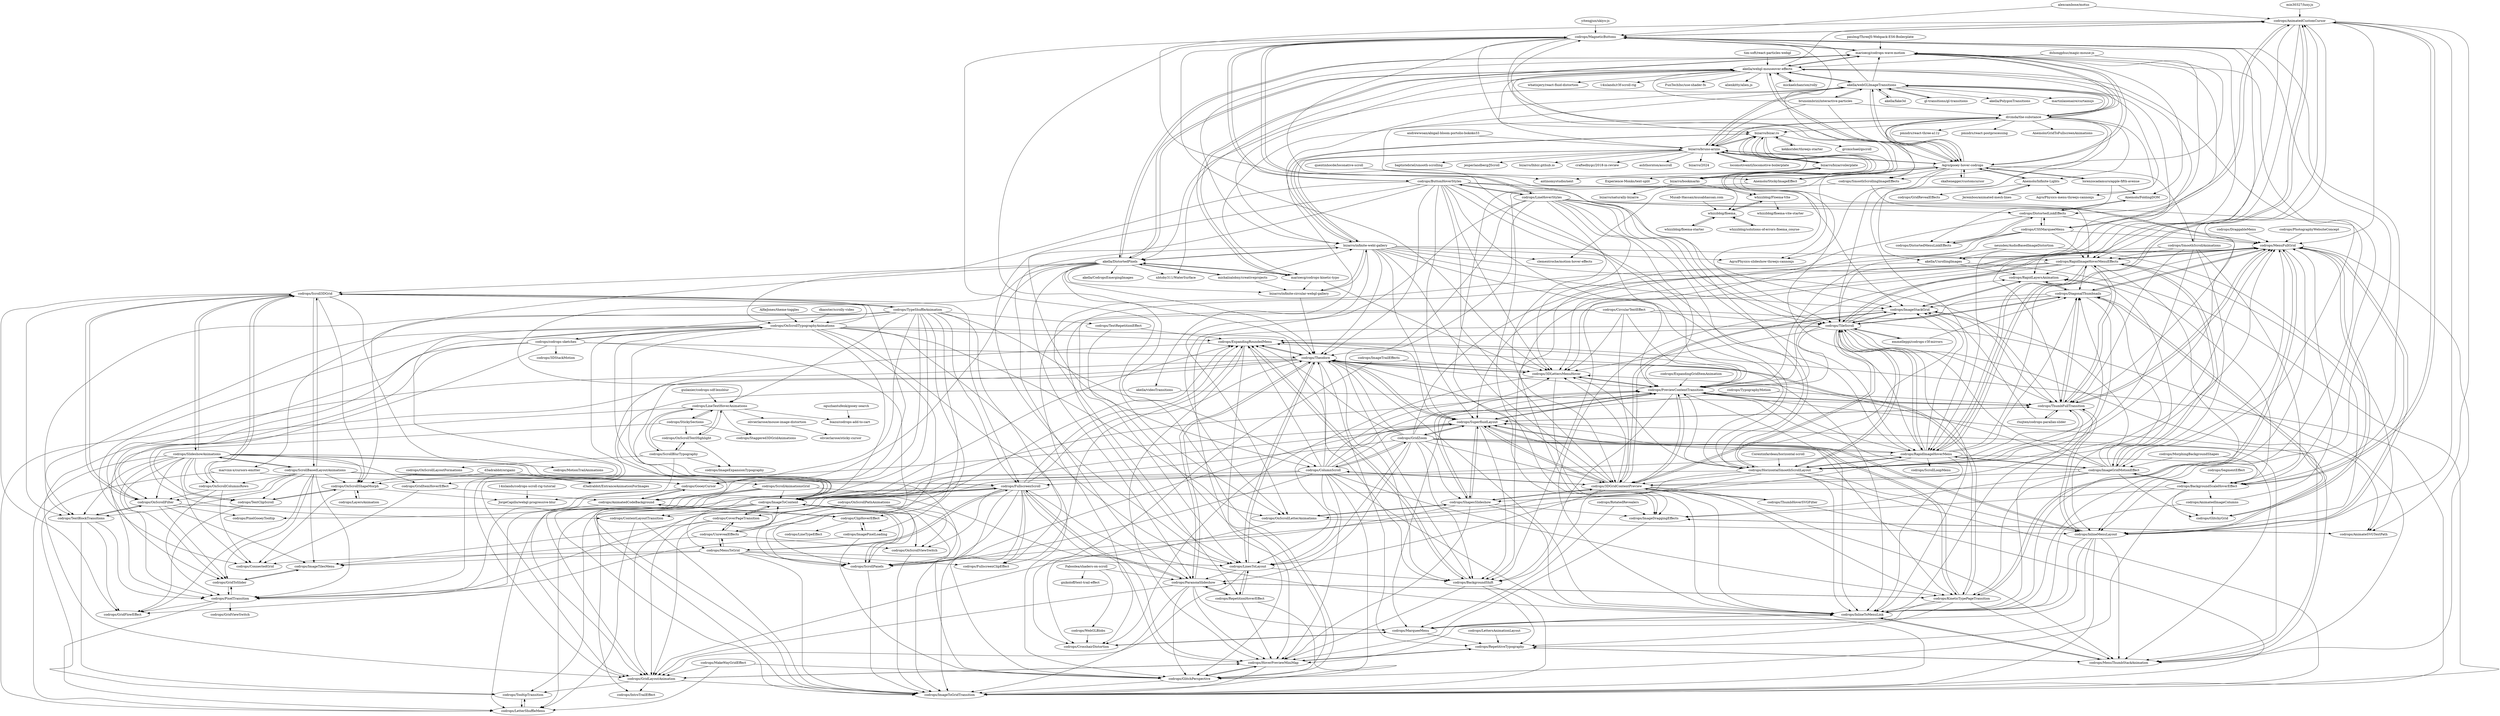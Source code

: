 digraph G {
"min30327/luxy.js" -> "codrops/AnimatedCustomCursor" ["e"=1]
"codrops/AnimatedImageColumns" -> "codrops/MenuFullGrid" ["e"=1]
"codrops/AnimatedImageColumns" -> "codrops/InlineToMenuLink" ["e"=1]
"codrops/AnimatedImageColumns" -> "codrops/GlitchyGrid" ["e"=1]
"akella/fake3d" -> "akella/webGLImageTransitions" ["e"=1]
"brunoimbrizi/interactive-particles" -> "akella/webGLImageTransitions" ["e"=1]
"brunoimbrizi/interactive-particles" -> "akella/webgl-mouseover-effects" ["e"=1]
"brunoimbrizi/interactive-particles" -> "bizarro/bruno-arizio" ["e"=1]
"brunoimbrizi/interactive-particles" -> "Aqro/gooey-hover-codrops" ["e"=1]
"brunoimbrizi/interactive-particles" -> "drcmda/the-substance" ["e"=1]
"alexcambose/motus" -> "codrops/MagneticButtons" ["e"=1]
"alexcambose/motus" -> "codrops/AnimatedCustomCursor" ["e"=1]
"mickaelchanrion/rolly" -> "akella/webgl-mouseover-effects" ["e"=1]
"codrops/ExpandingGridItemAnimation" -> "codrops/PreviewContentTransition" ["e"=1]
"skaltenegger/customcursor" -> "Aqro/gooey-hover-codrops" ["e"=1]
"codrops/SmoothScrollAnimations" -> "codrops/RapidImageHoverMenuEffects" ["e"=1]
"codrops/SmoothScrollAnimations" -> "codrops/ThumbFullTransition" ["e"=1]
"codrops/SmoothScrollAnimations" -> "codrops/TileScroll" ["e"=1]
"codrops/SmoothScrollAnimations" -> "codrops/HorizontalSmoothScrollLayout" ["e"=1]
"codrops/SmoothScrollAnimations" -> "codrops/AnimatedCustomCursor" ["e"=1]
"codrops/SmoothScrollAnimations" -> "codrops/BackgroundScaleHoverEffect" ["e"=1]
"codrops/SmoothScrollAnimations" -> "codrops/ImageGridMotionEffect" ["e"=1]
"codrops/SmoothScrollingImageEffects" -> "codrops/HorizontalSmoothScrollLayout" ["e"=1]
"codrops/SmoothScrollingImageEffects" -> "codrops/ImageDraggingEffects" ["e"=1]
"Jeremboo/animated-mesh-lines" -> "Anemolo/Infinite-Lights" ["e"=1]
"Jeremboo/animated-mesh-lines" -> "akella/webGLImageTransitions" ["e"=1]
"tim-soft/react-particles-webgl" -> "akella/webgl-mouseover-effects" ["e"=1]
"Anemolo/StickyImageEffect" -> "codrops/ImageDraggingEffects" ["e"=1]
"Anemolo/StickyImageEffect" -> "Aqro/gooey-hover-codrops" ["e"=1]
"codrops/RotatedRevealers" -> "codrops/MarqueeMenu" ["e"=1]
"codrops/RotatedRevealers" -> "codrops/ImageDraggingEffects" ["e"=1]
"codrops/DraggableMenu" -> "codrops/MenuFullGrid" ["e"=1]
"Musab-Hassan/musabhassan.com" -> "whizzbbig/floema_" ["e"=1]
"dshongphuc/magic-mouse-js" -> "akella/webgl-mouseover-effects" ["e"=1]
"dshongphuc/magic-mouse-js" -> "codrops/RapidImageHoverMenu" ["e"=1]
"drcmda/the-substance" -> "akella/UnrollingImages"
"drcmda/the-substance" -> "marioecg/codrops-wave-motion"
"drcmda/the-substance" -> "bizarro/bruno-arizio"
"drcmda/the-substance" -> "Aqro/gooey-hover-codrops"
"drcmda/the-substance" -> "Aqro/Physics-menu-threejs-cannonjs"
"drcmda/the-substance" -> "marioecg/codrops-kinetic-typo"
"drcmda/the-substance" -> "akella/webgl-mouseover-effects"
"drcmda/the-substance" -> "Anemolo/Infinite-Lights"
"drcmda/the-substance" -> "akella/webGLImageTransitions"
"drcmda/the-substance" -> "Aqro/Physics-slideshow-threejs-cannonjs"
"drcmda/the-substance" -> "pmndrs/react-postprocessing" ["e"=1]
"drcmda/the-substance" -> "Anemolo/GridToFullscreenAnimations" ["e"=1]
"drcmda/the-substance" -> "codrops/SmoothScrollingImageEffects" ["e"=1]
"drcmda/the-substance" -> "pmndrs/react-three-a11y" ["e"=1]
"drcmda/the-substance" -> "bizarro/bizar.ro"
"Aqro/gooey-hover-codrops" -> "clementroche/motion-hover-effects"
"Aqro/gooey-hover-codrops" -> "akella/webGLImageTransitions"
"Aqro/gooey-hover-codrops" -> "marioecg/codrops-wave-motion"
"Aqro/gooey-hover-codrops" -> "akella/webgl-mouseover-effects"
"Aqro/gooey-hover-codrops" -> "Anemolo/StickyImageEffect" ["e"=1]
"Aqro/gooey-hover-codrops" -> "bizarro/bruno-arizio"
"Aqro/gooey-hover-codrops" -> "Anemolo/Infinite-Lights"
"Aqro/gooey-hover-codrops" -> "codrops/SmoothScrollingImageEffects" ["e"=1]
"Aqro/gooey-hover-codrops" -> "codrops/TileScroll"
"Aqro/gooey-hover-codrops" -> "codrops/SmoothScrollAnimations" ["e"=1]
"Aqro/gooey-hover-codrops" -> "skaltenegger/customcursor" ["e"=1]
"Aqro/gooey-hover-codrops" -> "codrops/MagneticButtons"
"Aqro/gooey-hover-codrops" -> "Aqro/Physics-slideshow-threejs-cannonjs"
"Aqro/gooey-hover-codrops" -> "drcmda/the-substance"
"Aqro/gooey-hover-codrops" -> "lorenzocadamuro/apple-fifth-avenue"
"Anemolo/Infinite-Lights" -> "Jeremboo/animated-mesh-lines" ["e"=1]
"Anemolo/Infinite-Lights" -> "Aqro/gooey-hover-codrops"
"Anemolo/Infinite-Lights" -> "Aqro/Physics-menu-threejs-cannonjs"
"Anemolo/Infinite-Lights" -> "codrops/GridRevealEffects" ["e"=1]
"codrops/DistortedLinkEffects" -> "codrops/ImageDraggingEffects"
"codrops/DistortedLinkEffects" -> "codrops/DistortedMenuLinkEffects"
"codrops/DistortedLinkEffects" -> "Anemolo/FoldingDOM"
"codrops/DistortedLinkEffects" -> "codrops/CSSMarqueeMenu"
"codrops/DistortedLinkEffects" -> "codrops/MenuFullGrid"
"codrops/DistortedMenuLinkEffects" -> "codrops/DistortedLinkEffects"
"codrops/TypographyMotion" -> "codrops/MarqueeMenu"
"codrops/TypographyMotion" -> "codrops/ThumbFullTransition"
"locomotivemtl/locomotive-boilerplate" -> "bizarro/bruno-arizio" ["e"=1]
"codrops/RapidImageHoverMenuEffects" -> "codrops/MenuFullGrid"
"codrops/RapidImageHoverMenuEffects" -> "codrops/RapidImageHoverMenu"
"codrops/RapidImageHoverMenuEffects" -> "codrops/InlineMenuLayout"
"codrops/RapidImageHoverMenuEffects" -> "codrops/ThumbFullTransition"
"codrops/RapidImageHoverMenuEffects" -> "codrops/3DLettersMenuHover"
"codrops/RapidImageHoverMenuEffects" -> "codrops/PreviewContentTransition"
"codrops/RapidImageHoverMenuEffects" -> "codrops/BackgroundShift"
"codrops/RapidImageHoverMenuEffects" -> "codrops/DiagonalThumbnails"
"codrops/RapidImageHoverMenuEffects" -> "codrops/LinesToLayout"
"codrops/RapidImageHoverMenuEffects" -> "codrops/RapidLayersAnimation"
"codrops/RapidImageHoverMenuEffects" -> "codrops/ImageGridMotionEffect"
"codrops/RapidImageHoverMenuEffects" -> "codrops/InlineToMenuLink"
"codrops/CSSMarqueeMenu" -> "codrops/DistortedMenuLinkEffects"
"codrops/CSSMarqueeMenu" -> "codrops/AnimatedCustomCursor"
"codrops/CSSMarqueeMenu" -> "codrops/DistortedLinkEffects"
"codrops/CSSMarqueeMenu" -> "codrops/PreviewContentTransition"
"codrops/CSSMarqueeMenu" -> "codrops/RapidImageHoverMenuEffects"
"codrops/CSSMarqueeMenu" -> "codrops/3DLettersMenuHover"
"codrops/CSSMarqueeMenu" -> "codrops/MenuFullGrid"
"akella/webGLImageTransitions" -> "akella/webgl-mouseover-effects"
"akella/webGLImageTransitions" -> "akella/fake3d" ["e"=1]
"akella/webGLImageTransitions" -> "Aqro/gooey-hover-codrops"
"akella/webGLImageTransitions" -> "akella/UnrollingImages"
"akella/webGLImageTransitions" -> "marioecg/codrops-wave-motion"
"akella/webGLImageTransitions" -> "Anemolo/StickyImageEffect" ["e"=1]
"akella/webGLImageTransitions" -> "drcmda/the-substance"
"akella/webGLImageTransitions" -> "bizarro/bruno-arizio"
"akella/webGLImageTransitions" -> "akella/DistortedPixels"
"akella/webGLImageTransitions" -> "codrops/MagneticButtons"
"akella/webGLImageTransitions" -> "akella/videoTransitions"
"akella/webGLImageTransitions" -> "brunoimbrizi/interactive-particles" ["e"=1]
"akella/webGLImageTransitions" -> "gl-transitions/gl-transitions" ["e"=1]
"akella/webGLImageTransitions" -> "akella/PolygonTransitions"
"akella/webGLImageTransitions" -> "martinlaxenaire/curtainsjs" ["e"=1]
"bizarro/bruno-arizio" -> "bizarro/bizar.ro"
"bizarro/bruno-arizio" -> "bizarro/bizarroilerplate"
"bizarro/bruno-arizio" -> "bizarro/bookmarks"
"bizarro/bruno-arizio" -> "bizarro/infinite-webl-gallery"
"bizarro/bruno-arizio" -> "locomotivemtl/locomotive-boilerplate" ["e"=1]
"bizarro/bruno-arizio" -> "baptistebriel/smooth-scrolling" ["e"=1]
"bizarro/bruno-arizio" -> "jesperlandberg/JScroll" ["e"=1]
"bizarro/bruno-arizio" -> "Aqro/gooey-hover-codrops"
"bizarro/bruno-arizio" -> "drcmda/the-substance"
"bizarro/bruno-arizio" -> "bizarro/lhbzr.github.io"
"bizarro/bruno-arizio" -> "akella/webgl-mouseover-effects"
"bizarro/bruno-arizio" -> "craftedbygc/2018-in-review" ["e"=1]
"bizarro/bruno-arizio" -> "ashthornton/asscroll" ["e"=1]
"bizarro/bruno-arizio" -> "bizarro/2024" ["e"=1]
"bizarro/bruno-arizio" -> "akella/webGLImageTransitions"
"lorenzocadamuro/apple-fifth-avenue" -> "codrops/DistortedMenuLinkEffects"
"lorenzocadamuro/apple-fifth-avenue" -> "Anemolo/FoldingDOM"
"lorenzocadamuro/apple-fifth-avenue" -> "Aqro/gooey-hover-codrops"
"codrops/ImageTrailEffects" -> "codrops/CrosshairDistortion" ["e"=1]
"codrops/ImageTrailEffects" -> "codrops/3DLettersMenuHover" ["e"=1]
"marioecg/codrops-kinetic-typo" -> "marioecg/codrops-wave-motion"
"marioecg/codrops-kinetic-typo" -> "akella/DistortedPixels"
"marioecg/codrops-kinetic-typo" -> "codrops/3DLettersMenuHover"
"marioecg/codrops-kinetic-typo" -> "bizarro/infinite-circular-webgl-gallery"
"Anemolo/FoldingDOM" -> "codrops/DistortedLinkEffects"
"marioecg/codrops-wave-motion" -> "akella/webgl-mouseover-effects"
"marioecg/codrops-wave-motion" -> "marioecg/codrops-kinetic-typo"
"marioecg/codrops-wave-motion" -> "akella/DistortedPixels"
"marioecg/codrops-wave-motion" -> "Anemolo/FoldingDOM"
"marioecg/codrops-wave-motion" -> "bizarro/infinite-webl-gallery"
"marioecg/codrops-wave-motion" -> "codrops/BackgroundScaleHoverEffect"
"marioecg/codrops-wave-motion" -> "codrops/RapidImageHoverMenu"
"marioecg/codrops-wave-motion" -> "Aqro/gooey-hover-codrops"
"marioecg/codrops-wave-motion" -> "drcmda/the-substance"
"marioecg/codrops-wave-motion" -> "codrops/MagneticButtons"
"marioecg/codrops-wave-motion" -> "codrops/DistortedLinkEffects"
"codrops/BackgroundScaleHoverEffect" -> "codrops/AnimatedCustomCursor"
"codrops/BackgroundScaleHoverEffect" -> "codrops/ImageGridMotionEffect"
"codrops/BackgroundScaleHoverEffect" -> "codrops/ImageToContent"
"codrops/BackgroundScaleHoverEffect" -> "codrops/GlitchyGrid"
"codrops/BackgroundScaleHoverEffect" -> "codrops/RapidLayersAnimation"
"codrops/BackgroundScaleHoverEffect" -> "codrops/ImageDraggingEffects"
"codrops/BackgroundScaleHoverEffect" -> "codrops/GlitchPerspective"
"codrops/BackgroundScaleHoverEffect" -> "codrops/AnimatedImageColumns" ["e"=1]
"codrops/MagneticButtons" -> "codrops/AnimatedCustomCursor"
"codrops/MagneticButtons" -> "codrops/ButtonHoverStyles"
"codrops/MagneticButtons" -> "codrops/TileScroll"
"codrops/MagneticButtons" -> "codrops/RapidImageHoverMenu"
"codrops/MagneticButtons" -> "codrops/LineHoverStyles"
"codrops/MagneticButtons" -> "codrops/ThumbFullTransition"
"codrops/MagneticButtons" -> "codrops/RapidImageHoverMenuEffects"
"codrops/MagneticButtons" -> "codrops/SmoothScrollingImageEffects" ["e"=1]
"codrops/MagneticButtons" -> "codrops/HorizontalSmoothScrollLayout"
"codrops/MagneticButtons" -> "codrops/3DLettersMenuHover"
"codrops/MagneticButtons" -> "codrops/OnScrollLetterAnimations"
"codrops/MagneticButtons" -> "codrops/Theodore"
"codrops/MagneticButtons" -> "codrops/BackgroundScaleHoverEffect"
"codrops/MagneticButtons" -> "marioecg/codrops-wave-motion"
"codrops/MagneticButtons" -> "codrops/InlineMenuLayout"
"emmelleppi/codrops-r3f-mirrors" -> "codrops/TileScroll"
"emmelleppi/codrops-r3f-mirrors" -> "codrops/DiagonalThumbnails"
"codrops/ThumbFullTransition" -> "codrops/InlineMenuLayout"
"codrops/ThumbFullTransition" -> "codrops/MenuFullGrid"
"codrops/ThumbFullTransition" -> "rluijten/codrops-parallax-slider"
"codrops/ThumbFullTransition" -> "codrops/DiagonalThumbnails"
"codrops/ThumbFullTransition" -> "codrops/PreviewContentTransition"
"codrops/ThumbFullTransition" -> "codrops/InlineToMenuLink"
"codrops/ThumbFullTransition" -> "codrops/SuperfluidLayout"
"codrops/ThumbFullTransition" -> "codrops/RapidImageHoverMenuEffects"
"codrops/ThumbFullTransition" -> "codrops/ImageStackGrid"
"codrops/DiagonalThumbnails" -> "codrops/InlineMenuLayout"
"codrops/DiagonalThumbnails" -> "codrops/ThumbFullTransition"
"codrops/DiagonalThumbnails" -> "codrops/RapidLayersAnimation"
"codrops/DiagonalThumbnails" -> "codrops/MenuFullGrid"
"codrops/DiagonalThumbnails" -> "codrops/InlineToMenuLink"
"codrops/DiagonalThumbnails" -> "codrops/ImageStackGrid"
"codrops/DiagonalThumbnails" -> "codrops/PreviewContentTransition"
"codrops/DiagonalThumbnails" -> "codrops/TileScroll"
"akella/webgl-mouseover-effects" -> "marioecg/codrops-wave-motion"
"akella/webgl-mouseover-effects" -> "akella/webGLImageTransitions"
"akella/webgl-mouseover-effects" -> "akella/DistortedPixels"
"akella/webgl-mouseover-effects" -> "whatisjery/react-fluid-distortion" ["e"=1]
"akella/webgl-mouseover-effects" -> "Aqro/gooey-hover-codrops"
"akella/webgl-mouseover-effects" -> "codrops/AnimatedCustomCursor"
"akella/webgl-mouseover-effects" -> "akella/UnrollingImages"
"akella/webgl-mouseover-effects" -> "14islands/r3f-scroll-rig" ["e"=1]
"akella/webgl-mouseover-effects" -> "bizarro/infinite-webl-gallery"
"akella/webgl-mouseover-effects" -> "FunTechInc/use-shader-fx" ["e"=1]
"akella/webgl-mouseover-effects" -> "bizarro/bizar.ro"
"akella/webgl-mouseover-effects" -> "codrops/ImageGridMotionEffect"
"akella/webgl-mouseover-effects" -> "mickaelchanrion/rolly" ["e"=1]
"akella/webgl-mouseover-effects" -> "nhtoby311/WaterSurface" ["e"=1]
"akella/webgl-mouseover-effects" -> "alienkitty/alien.js" ["e"=1]
"codrops/AnimatedCustomCursor" -> "codrops/RapidLayersAnimation"
"codrops/AnimatedCustomCursor" -> "codrops/RapidImageHoverMenu"
"codrops/AnimatedCustomCursor" -> "codrops/BackgroundScaleHoverEffect"
"codrops/AnimatedCustomCursor" -> "codrops/MagneticButtons"
"codrops/AnimatedCustomCursor" -> "codrops/CSSMarqueeMenu"
"codrops/AnimatedCustomCursor" -> "codrops/InlineMenuLayout"
"codrops/AnimatedCustomCursor" -> "codrops/AnimateSVGTextPath"
"codrops/AnimatedCustomCursor" -> "codrops/PreviewContentTransition"
"codrops/AnimatedCustomCursor" -> "codrops/RapidImageHoverMenuEffects"
"codrops/AnimatedCustomCursor" -> "codrops/ThumbFullTransition"
"codrops/AnimatedCustomCursor" -> "codrops/MenuFullGrid"
"codrops/RapidLayersAnimation" -> "codrops/ImageStackGrid"
"codrops/RapidLayersAnimation" -> "codrops/DiagonalThumbnails"
"codrops/RapidImageHoverMenu" -> "codrops/MenuFullGrid"
"codrops/RapidImageHoverMenu" -> "codrops/RapidImageHoverMenuEffects"
"codrops/RapidImageHoverMenu" -> "codrops/AnimatedCustomCursor"
"codrops/RapidImageHoverMenu" -> "codrops/PreviewContentTransition"
"codrops/RapidImageHoverMenu" -> "codrops/HorizontalSmoothScrollLayout"
"codrops/RapidImageHoverMenu" -> "codrops/ShapesSlideshow"
"codrops/RapidImageHoverMenu" -> "codrops/ImageGridMotionEffect"
"codrops/RapidImageHoverMenu" -> "codrops/TileScroll"
"codrops/RapidImageHoverMenu" -> "codrops/ImageToContent"
"codrops/RapidImageHoverMenu" -> "codrops/DiagonalThumbnails"
"codrops/RapidImageHoverMenu" -> "codrops/MenuThumbStackAnimation"
"codrops/RapidImageHoverMenu" -> "codrops/InlineToMenuLink"
"codrops/RapidImageHoverMenu" -> "codrops/SuperfluidLayout"
"codrops/RapidImageHoverMenu" -> "codrops/ImageStackGrid"
"codrops/RapidImageHoverMenu" -> "codrops/ScrollLoopMenu"
"codrops/MenuFullGrid" -> "codrops/InlineToMenuLink"
"codrops/MenuFullGrid" -> "codrops/GlitchyGrid"
"codrops/MenuFullGrid" -> "codrops/MenuThumbStackAnimation"
"codrops/MenuFullGrid" -> "codrops/ThumbFullTransition"
"codrops/MenuFullGrid" -> "codrops/InlineMenuLayout"
"codrops/MenuFullGrid" -> "codrops/KineticTypePageTransition"
"codrops/MenuFullGrid" -> "codrops/DiagonalThumbnails"
"codrops/MenuFullGrid" -> "codrops/BackgroundShift"
"codrops/MenuFullGrid" -> "codrops/RapidImageHoverMenuEffects"
"codrops/MenuFullGrid" -> "codrops/TileScroll"
"neundex/AudioBasedImageDistortion" -> "codrops/RepetitionHoverEffect"
"neundex/AudioBasedImageDistortion" -> "codrops/AnimateSVGTextPath"
"neundex/AudioBasedImageDistortion" -> "akella/UnrollingImages"
"akella/UnrollingImages" -> "codrops/SuperfluidLayout"
"akella/UnrollingImages" -> "codrops/RapidLayersAnimation"
"akella/UnrollingImages" -> "codrops/ImageToGridTransition"
"codrops/GlitchyGrid" -> "codrops/MenuFullGrid"
"akella/videoTransitions" -> "codrops/ThumbFullTransition"
"akella/videoTransitions" -> "codrops/GridLayoutAnimation"
"codrops/ImageGridMotionEffect" -> "codrops/BackgroundScaleHoverEffect"
"codrops/ImageGridMotionEffect" -> "codrops/ImageDraggingEffects"
"codrops/ImageGridMotionEffect" -> "codrops/RapidImageHoverMenu"
"codrops/ImageGridMotionEffect" -> "codrops/RapidImageHoverMenuEffects"
"codrops/ImageGridMotionEffect" -> "codrops/MenuFullGrid"
"codrops/ImageGridMotionEffect" -> "codrops/GlitchyGrid"
"codrops/ImageGridMotionEffect" -> "codrops/3DLettersMenuHover"
"codrops/ImageGridMotionEffect" -> "codrops/RapidLayersAnimation"
"codrops/ImageGridMotionEffect" -> "codrops/DiagonalThumbnails"
"codrops/ImageGridMotionEffect" -> "codrops/PreviewContentTransition"
"codrops/ImageGridMotionEffect" -> "codrops/KineticTypePageTransition"
"codrops/ImageGridMotionEffect" -> "codrops/3DGridContentPreview"
"codrops/ImageGridMotionEffect" -> "codrops/TileScroll"
"codrops/AnimateSVGTextPath" -> "codrops/ImageDraggingEffects"
"codrops/ImageDraggingEffects" -> "codrops/HoverPreviewMiniMap"
"codrops/ImageDraggingEffects" -> "codrops/AnimateSVGTextPath"
"codrops/PhotographyWebsiteConcept" -> "codrops/MenuFullGrid" ["e"=1]
"codrops/CrosshairDistortion" -> "codrops/MarqueeMenu"
"codrops/TileScroll" -> "codrops/ImageStackGrid"
"codrops/TileScroll" -> "codrops/MenuFullGrid"
"codrops/TileScroll" -> "codrops/3DGridContentPreview"
"codrops/TileScroll" -> "codrops/HorizontalSmoothScrollLayout"
"codrops/TileScroll" -> "codrops/DiagonalThumbnails"
"codrops/TileScroll" -> "codrops/InlineToMenuLink"
"codrops/TileScroll" -> "codrops/ThumbFullTransition"
"codrops/TileScroll" -> "codrops/RapidLayersAnimation"
"codrops/TileScroll" -> "codrops/PreviewContentTransition"
"codrops/TileScroll" -> "codrops/3DLettersMenuHover"
"codrops/TileScroll" -> "codrops/RapidImageHoverMenu"
"codrops/TileScroll" -> "codrops/HoverPreviewMiniMap"
"codrops/TileScroll" -> "codrops/AnimateSVGTextPath"
"codrops/TileScroll" -> "emmelleppi/codrops-r3f-mirrors"
"codrops/TileScroll" -> "codrops/ExpandingRoundedMenu"
"codrops/LineHoverStyles" -> "codrops/ButtonHoverStyles"
"codrops/LineHoverStyles" -> "codrops/3DLettersMenuHover"
"codrops/LineHoverStyles" -> "codrops/3DGridContentPreview"
"codrops/LineHoverStyles" -> "codrops/ImageStackGrid"
"codrops/LineHoverStyles" -> "codrops/OnScrollLetterAnimations"
"codrops/LineHoverStyles" -> "codrops/TileScroll"
"codrops/LineHoverStyles" -> "codrops/PreviewContentTransition"
"codrops/LineHoverStyles" -> "codrops/RapidImageHoverMenu"
"codrops/LineHoverStyles" -> "codrops/Theodore"
"codrops/LineHoverStyles" -> "codrops/MagneticButtons"
"codrops/LineHoverStyles" -> "codrops/HorizontalSmoothScrollLayout"
"codrops/LineHoverStyles" -> "codrops/DistortedLinkEffects"
"codrops/LineHoverStyles" -> "codrops/MenuFullGrid"
"codrops/LineHoverStyles" -> "codrops/BackgroundShift"
"codrops/LineHoverStyles" -> "codrops/InlineMenuLayout"
"kekkorider/threejs-starter" -> "bizarro/bizar.ro" ["e"=1]
"AlfieJones/theme-toggles" -> "codrops/OnScrollTypographyAnimations" ["e"=1]
"codrops/CircularTextEffect" -> "codrops/PreviewContentTransition"
"codrops/CircularTextEffect" -> "codrops/3DGridContentPreview"
"codrops/CircularTextEffect" -> "codrops/CrosshairDistortion"
"codrops/CircularTextEffect" -> "codrops/3DLettersMenuHover"
"codrops/CircularTextEffect" -> "codrops/MenuThumbStackAnimation"
"codrops/CircularTextEffect" -> "codrops/LinesToLayout"
"codrops/CircularTextEffect" -> "codrops/TileScroll"
"whizzbbig/solutions-of-errors-floema_course-" -> "whizzbbig/floema_"
"bizarro/infinite-webl-gallery" -> "bizarro/infinite-circular-webgl-gallery"
"bizarro/infinite-webl-gallery" -> "codrops/ImageStackGrid"
"bizarro/infinite-webl-gallery" -> "codrops/ParanoiaSlideshow"
"bizarro/infinite-webl-gallery" -> "bizarro/bizar.ro"
"bizarro/infinite-webl-gallery" -> "Aqro/Physics-slideshow-threejs-cannonjs"
"bizarro/infinite-webl-gallery" -> "codrops/OnScrollLetterAnimations"
"bizarro/infinite-webl-gallery" -> "codrops/Theodore"
"bizarro/infinite-webl-gallery" -> "codrops/HorizontalSmoothScrollLayout"
"bizarro/infinite-webl-gallery" -> "codrops/RapidImageHoverMenuEffects"
"bizarro/infinite-webl-gallery" -> "codrops/SuperfluidLayout"
"bizarro/infinite-webl-gallery" -> "codrops/3DGridContentPreview"
"bizarro/infinite-webl-gallery" -> "codrops/ThumbFullTransition"
"bizarro/infinite-webl-gallery" -> "bizarro/bruno-arizio"
"bizarro/infinite-webl-gallery" -> "akella/DistortedPixels"
"bizarro/infinite-webl-gallery" -> "clementroche/motion-hover-effects"
"Faboolea/shaders-on-scroll" -> "gnikoloff/text-trail-effect"
"Faboolea/shaders-on-scroll" -> "codrops/WebGLBlobs"
"Faboolea/shaders-on-scroll" -> "codrops/ParanoiaSlideshow"
"bizarro/bizar.ro" -> "bizarro/bruno-arizio"
"bizarro/bizar.ro" -> "bizarro/bizarroilerplate"
"bizarro/bizar.ro" -> "bizarro/infinite-webl-gallery"
"bizarro/bizar.ro" -> "bizarro/bookmarks"
"bizarro/bizar.ro" -> "kekkorider/threejs-starter" ["e"=1]
"bizarro/bizar.ro" -> "whizzbbig/floema_"
"bizarro/bizar.ro" -> "whizzbbig/Floema-Vite"
"bizarro/bizar.ro" -> "grcmichael/gscroll" ["e"=1]
"rluijten/codrops-parallax-slider" -> "codrops/ThumbFullTransition"
"rluijten/codrops-parallax-slider" -> "codrops/ImageStackGrid"
"bizarro/bizarroilerplate" -> "bizarro/bizar.ro"
"bizarro/bizarroilerplate" -> "bizarro/bookmarks"
"bizarro/bizarroilerplate" -> "bizarro/bruno-arizio"
"bizarro/bizarroilerplate" -> "Experience-Monks/text-split"
"bizarro/bizarroilerplate" -> "antinomystudio/next"
"codrops/PreviewContentTransition" -> "codrops/MenuThumbStackAnimation"
"codrops/PreviewContentTransition" -> "codrops/ShapesSlideshow"
"codrops/PreviewContentTransition" -> "codrops/3DLettersMenuHover"
"codrops/PreviewContentTransition" -> "codrops/BackgroundShift"
"codrops/PreviewContentTransition" -> "codrops/InlineToMenuLink"
"codrops/PreviewContentTransition" -> "codrops/SuperfluidLayout"
"codrops/PreviewContentTransition" -> "codrops/3DGridContentPreview"
"codrops/PreviewContentTransition" -> "codrops/ThumbFullTransition"
"codrops/PreviewContentTransition" -> "codrops/Theodore"
"codrops/PreviewContentTransition" -> "codrops/ImageToContent"
"codrops/PreviewContentTransition" -> "codrops/ExpandingRoundedMenu"
"codrops/HorizontalSmoothScrollLayout" -> "codrops/TileScroll"
"codrops/HorizontalSmoothScrollLayout" -> "codrops/MenuFullGrid"
"codrops/HorizontalSmoothScrollLayout" -> "codrops/InlineMenuLayout"
"codrops/HorizontalSmoothScrollLayout" -> "codrops/ImageToContent"
"codrops/HorizontalSmoothScrollLayout" -> "codrops/ImageStackGrid"
"codrops/HorizontalSmoothScrollLayout" -> "codrops/3DLettersMenuHover"
"codrops/HorizontalSmoothScrollLayout" -> "codrops/3DGridContentPreview"
"codrops/HorizontalSmoothScrollLayout" -> "codrops/ThumbFullTransition"
"codrops/HorizontalSmoothScrollLayout" -> "codrops/InlineToMenuLink"
"codrops/HorizontalSmoothScrollLayout" -> "codrops/RapidImageHoverMenu"
"codrops/HorizontalSmoothScrollLayout" -> "codrops/ImageToGridTransition"
"codrops/HorizontalSmoothScrollLayout" -> "codrops/OnScrollLetterAnimations"
"codrops/HorizontalSmoothScrollLayout" -> "codrops/DiagonalThumbnails"
"codrops/HorizontalSmoothScrollLayout" -> "codrops/PreviewContentTransition"
"codrops/HorizontalSmoothScrollLayout" -> "codrops/ScrollPanels"
"codrops/ButtonHoverStyles" -> "codrops/LineHoverStyles"
"codrops/ButtonHoverStyles" -> "codrops/3DLettersMenuHover"
"codrops/ButtonHoverStyles" -> "codrops/MagneticButtons"
"codrops/ButtonHoverStyles" -> "codrops/PreviewContentTransition"
"codrops/ButtonHoverStyles" -> "codrops/RapidImageHoverMenu"
"codrops/ButtonHoverStyles" -> "codrops/3DGridContentPreview"
"codrops/ButtonHoverStyles" -> "codrops/ImageStackGrid"
"codrops/ButtonHoverStyles" -> "codrops/HorizontalSmoothScrollLayout"
"codrops/ButtonHoverStyles" -> "codrops/ColumnScroll"
"codrops/ButtonHoverStyles" -> "codrops/SuperfluidLayout"
"codrops/ButtonHoverStyles" -> "codrops/OnScrollTypographyAnimations"
"codrops/ButtonHoverStyles" -> "codrops/Theodore"
"codrops/ButtonHoverStyles" -> "codrops/LinesToLayout"
"codrops/ButtonHoverStyles" -> "codrops/TileScroll"
"codrops/ButtonHoverStyles" -> "codrops/RapidImageHoverMenuEffects"
"codrops/3DLettersMenuHover" -> "codrops/CrosshairDistortion"
"codrops/3DLettersMenuHover" -> "codrops/PreviewContentTransition"
"codrops/3DLettersMenuHover" -> "codrops/Theodore"
"codrops/3DLettersMenuHover" -> "codrops/InlineToMenuLink"
"codrops/SuperfluidLayout" -> "codrops/BackgroundShift"
"codrops/SuperfluidLayout" -> "codrops/InlineMenuLayout"
"codrops/SuperfluidLayout" -> "codrops/KineticTypePageTransition"
"codrops/SuperfluidLayout" -> "codrops/Theodore"
"codrops/SuperfluidLayout" -> "codrops/ExpandingRoundedMenu"
"codrops/SuperfluidLayout" -> "codrops/PreviewContentTransition"
"codrops/SuperfluidLayout" -> "codrops/GridLayoutAnimation"
"codrops/SuperfluidLayout" -> "codrops/ScrollPanels"
"codrops/SuperfluidLayout" -> "codrops/ThumbFullTransition"
"codrops/SuperfluidLayout" -> "codrops/ShapesSlideshow"
"codrops/SuperfluidLayout" -> "codrops/MenuThumbStackAnimation"
"codrops/SuperfluidLayout" -> "codrops/GridZoom"
"codrops/SuperfluidLayout" -> "codrops/3DGridContentPreview"
"codrops/SuperfluidLayout" -> "codrops/ImageToContent"
"codrops/SuperfluidLayout" -> "codrops/LinesToLayout"
"codrops/InlineMenuLayout" -> "codrops/ThumbFullTransition"
"codrops/InlineMenuLayout" -> "codrops/RepetitiveTypography"
"codrops/InlineMenuLayout" -> "codrops/HoverPreviewMiniMap"
"codrops/InlineMenuLayout" -> "codrops/SuperfluidLayout"
"codrops/InlineMenuLayout" -> "codrops/ImageToGridTransition"
"codrops/InlineMenuLayout" -> "codrops/InlineToMenuLink"
"codrops/InlineMenuLayout" -> "codrops/DiagonalThumbnails"
"codrops/InlineMenuLayout" -> "codrops/MenuFullGrid"
"codrops/InlineMenuLayout" -> "codrops/MenuThumbStackAnimation"
"codrops/ImageStackGrid" -> "codrops/RapidLayersAnimation"
"codrops/ImageStackGrid" -> "codrops/InlineToMenuLink"
"codrops/ImageStackGrid" -> "codrops/TileScroll"
"codrops/ImageStackGrid" -> "codrops/InlineMenuLayout"
"codrops/ImageStackGrid" -> "codrops/3DGridContentPreview"
"codrops/OnScrollLetterAnimations" -> "codrops/InlineMenuLayout"
"codrops/OnScrollLetterAnimations" -> "codrops/ShapesSlideshow"
"codrops/OnScrollLetterAnimations" -> "codrops/CrosshairDistortion"
"bizarro/infinite-circular-webgl-gallery" -> "bizarro/infinite-webl-gallery"
"bizarro/infinite-circular-webgl-gallery" -> "codrops/Theodore"
"codrops/ThumbHoverSVGFilter" -> "codrops/3DGridContentPreview"
"codrops/ThumbHoverSVGFilter" -> "codrops/ImageToGridTransition"
"codrops/InlineToMenuLink" -> "codrops/MenuThumbStackAnimation"
"codrops/InlineToMenuLink" -> "codrops/MarqueeMenu"
"codrops/MarqueeMenu" -> "codrops/InlineToMenuLink"
"codrops/MarqueeMenu" -> "codrops/RepetitiveTypography"
"codrops/MarqueeMenu" -> "codrops/CrosshairDistortion"
"codrops/ShapesSlideshow" -> "codrops/PreviewContentTransition"
"codrops/ShapesSlideshow" -> "codrops/3DGridContentPreview"
"codrops/ShapesSlideshow" -> "codrops/SuperfluidLayout"
"codrops/ShapesSlideshow" -> "codrops/OnScrollLetterAnimations"
"codrops/ShapesSlideshow" -> "codrops/GridLayoutAnimation"
"codrops/ShapesSlideshow" -> "codrops/ImageDraggingEffects"
"codrops/ShapesSlideshow" -> "codrops/InlineToMenuLink"
"codrops/ShapesSlideshow" -> "codrops/HoverPreviewMiniMap"
"codrops/3DGridContentPreview" -> "codrops/InlineToMenuLink"
"codrops/3DGridContentPreview" -> "codrops/PreviewContentTransition"
"codrops/3DGridContentPreview" -> "codrops/ImageStackGrid"
"codrops/3DGridContentPreview" -> "codrops/3DLettersMenuHover"
"codrops/3DGridContentPreview" -> "codrops/TileScroll"
"codrops/3DGridContentPreview" -> "codrops/ShapesSlideshow"
"codrops/3DGridContentPreview" -> "codrops/MenuFullGrid"
"codrops/3DGridContentPreview" -> "codrops/LinesToLayout"
"codrops/3DGridContentPreview" -> "codrops/ThumbHoverSVGFilter"
"codrops/3DGridContentPreview" -> "codrops/SuperfluidLayout"
"codrops/3DGridContentPreview" -> "codrops/KineticTypePageTransition"
"codrops/3DGridContentPreview" -> "codrops/MenuThumbStackAnimation"
"codrops/3DGridContentPreview" -> "codrops/Theodore"
"codrops/3DGridContentPreview" -> "codrops/ColumnScroll"
"codrops/3DGridContentPreview" -> "codrops/BackgroundShift"
"codrops/LettersAnimationLayout" -> "codrops/RepetitiveTypography"
"michalzalobny/creativeprojects" -> "bizarro/infinite-webl-gallery" ["e"=1]
"michalzalobny/creativeprojects" -> "bizarro/infinite-circular-webgl-gallery" ["e"=1]
"michalzalobny/creativeprojects" -> "akella/DistortedPixels" ["e"=1]
"codrops/WebGLBlobs" -> "codrops/CrosshairDistortion"
"codrops/Theodore" -> "codrops/LetterShuffleMenu"
"codrops/Theodore" -> "codrops/ExpandingRoundedMenu"
"codrops/Theodore" -> "codrops/ParanoiaSlideshow"
"codrops/Theodore" -> "codrops/BackgroundShift"
"codrops/Theodore" -> "codrops/GridLayoutAnimation"
"codrops/Theodore" -> "codrops/KineticTypePageTransition"
"codrops/Theodore" -> "codrops/SuperfluidLayout"
"codrops/Theodore" -> "codrops/RepetitiveTypography"
"codrops/Theodore" -> "codrops/ImageToGridTransition"
"codrops/Theodore" -> "codrops/3DLettersMenuHover"
"codrops/Theodore" -> "codrops/LinesToLayout"
"codrops/Theodore" -> "codrops/InlineToMenuLink"
"codrops/GridZoom" -> "codrops/SuperfluidLayout"
"codrops/GridZoom" -> "codrops/PreviewContentTransition"
"codrops/GridZoom" -> "codrops/KineticTypePageTransition"
"codrops/GridZoom" -> "codrops/ColumnScroll"
"codrops/GridZoom" -> "codrops/3DGridContentPreview"
"codrops/GridZoom" -> "codrops/ExpandingRoundedMenu"
"codrops/GridZoom" -> "codrops/BackgroundShift"
"codrops/GridZoom" -> "codrops/Theodore"
"codrops/GridZoom" -> "codrops/MenuFullGrid"
"codrops/GridZoom" -> "codrops/MenuThumbStackAnimation"
"codrops/GridZoom" -> "codrops/ShapesSlideshow"
"codrops/GridZoom" -> "codrops/ImageToContent"
"codrops/GridZoom" -> "codrops/LinesToLayout"
"codrops/GridZoom" -> "codrops/ParanoiaSlideshow"
"codrops/GridZoom" -> "codrops/RapidImageHoverMenu"
"dkaoster/scrolly-video" -> "codrops/OnScrollTypographyAnimations" ["e"=1]
"codrops/ColumnScroll" -> "codrops/Theodore"
"codrops/ColumnScroll" -> "codrops/ImageToContent"
"codrops/ColumnScroll" -> "codrops/SuperfluidLayout"
"codrops/ColumnScroll" -> "codrops/HoverPreviewMiniMap"
"codrops/ColumnScroll" -> "codrops/3DGridContentPreview"
"codrops/ColumnScroll" -> "codrops/GridZoom"
"codrops/ColumnScroll" -> "codrops/ImageToGridTransition"
"codrops/ColumnScroll" -> "codrops/FullscreenScroll"
"codrops/ColumnScroll" -> "codrops/3DLettersMenuHover"
"codrops/ColumnScroll" -> "codrops/KineticTypePageTransition"
"codrops/ColumnScroll" -> "codrops/ScrollPanels"
"codrops/ColumnScroll" -> "codrops/LinesToLayout"
"codrops/ColumnScroll" -> "codrops/PreviewContentTransition"
"codrops/ColumnScroll" -> "codrops/ExpandingRoundedMenu"
"codrops/ColumnScroll" -> "codrops/GlitchPerspective"
"codrops/ExpandingRoundedMenu" -> "codrops/BackgroundShift"
"codrops/ExpandingRoundedMenu" -> "codrops/ImageToGridTransition"
"codrops/ExpandingRoundedMenu" -> "codrops/Theodore"
"codrops/ExpandingRoundedMenu" -> "codrops/InlineToMenuLink"
"codrops/ExpandingRoundedMenu" -> "codrops/GridLayoutAnimation"
"codrops/ExpandingRoundedMenu" -> "codrops/HoverPreviewMiniMap"
"codrops/ExpandingRoundedMenu" -> "codrops/GlitchPerspective"
"whizzbbig/floema_" -> "whizzbbig/solutions-of-errors-floema_course-"
"whizzbbig/floema_" -> "whizzbbig/floema-starter"
"whizzbbig/floema_" -> "whizzbbig/Floema-Vite"
"whizzbbig/floema-starter" -> "whizzbbig/floema_"
"akella/DistortedPixels" -> "codrops/Theodore"
"akella/DistortedPixels" -> "codrops/ColumnScroll"
"akella/DistortedPixels" -> "bizarro/infinite-circular-webgl-gallery"
"akella/DistortedPixels" -> "marioecg/codrops-kinetic-typo"
"akella/DistortedPixels" -> "marioecg/codrops-wave-motion"
"akella/DistortedPixels" -> "bizarro/infinite-webl-gallery"
"akella/DistortedPixels" -> "akella/webgl-mouseover-effects"
"akella/DistortedPixels" -> "codrops/ParanoiaSlideshow"
"akella/DistortedPixels" -> "codrops/OnScrollShapeMorph"
"akella/DistortedPixels" -> "nhtoby311/WaterSurface" ["e"=1]
"akella/DistortedPixels" -> "michalzalobny/creativeprojects" ["e"=1]
"akella/DistortedPixels" -> "akella/CodropsEmergingImages"
"akella/DistortedPixels" -> "codrops/GooeyCursor"
"akella/DistortedPixels" -> "codrops/LineTextHoverAnimations"
"akella/DistortedPixels" -> "codrops/Scroll3DGrid"
"yitengjun/ukiyo-js" -> "codrops/MagneticButtons" ["e"=1]
"codrops/LinesToLayout" -> "codrops/RepetitionHoverEffect"
"codrops/LinesToLayout" -> "codrops/BackgroundShift"
"codrops/LinesToLayout" -> "codrops/Theodore"
"codrops/LinesToLayout" -> "codrops/GridLayoutAnimation"
"codrops/LinesToLayout" -> "codrops/ParanoiaSlideshow"
"codrops/KineticTypePageTransition" -> "codrops/ParanoiaSlideshow"
"codrops/KineticTypePageTransition" -> "codrops/InlineToMenuLink"
"codrops/KineticTypePageTransition" -> "codrops/MenuThumbStackAnimation"
"codrops/KineticTypePageTransition" -> "codrops/RepetitiveTypography"
"codrops/KineticTypePageTransition" -> "codrops/Theodore"
"codrops/KineticTypePageTransition" -> "codrops/SuperfluidLayout"
"codrops/KineticTypePageTransition" -> "codrops/MarqueeMenu"
"codrops/KineticTypePageTransition" -> "codrops/MenuFullGrid"
"codrops/TextRepetitionEffect" -> "codrops/GlitchPerspective"
"codrops/TextRepetitionEffect" -> "codrops/ExpandingRoundedMenu"
"codrops/BackgroundShift" -> "codrops/ExpandingRoundedMenu"
"codrops/BackgroundShift" -> "codrops/HoverPreviewMiniMap"
"codrops/BackgroundShift" -> "codrops/RepetitiveTypography"
"codrops/BackgroundShift" -> "codrops/ImageToGridTransition"
"codrops/ContentLayoutTransition" -> "codrops/ImageToGridTransition"
"codrops/ContentLayoutTransition" -> "codrops/LetterShuffleMenu"
"codrops/ParanoiaSlideshow" -> "codrops/HoverPreviewMiniMap"
"codrops/ParanoiaSlideshow" -> "codrops/KineticTypePageTransition"
"codrops/ParanoiaSlideshow" -> "codrops/Theodore"
"codrops/ParanoiaSlideshow" -> "codrops/RepetitionHoverEffect"
"codrops/ParanoiaSlideshow" -> "codrops/ImageToGridTransition"
"codrops/ParanoiaSlideshow" -> "codrops/GridLayoutAnimation"
"codrops/ParanoiaSlideshow" -> "codrops/GlitchPerspective"
"codrops/ParanoiaSlideshow" -> "codrops/FullscreenScroll"
"codrops/ParanoiaSlideshow" -> "codrops/MarqueeMenu"
"codrops/RepetitionHoverEffect" -> "codrops/HoverPreviewMiniMap"
"codrops/RepetitionHoverEffect" -> "codrops/LinesToLayout"
"codrops/RepetitionHoverEffect" -> "codrops/ImageToGridTransition"
"codrops/RepetitionHoverEffect" -> "codrops/ParanoiaSlideshow"
"codrops/codrops-sketches" -> "codrops/ScrollPanels"
"codrops/codrops-sketches" -> "codrops/OnScrollTypographyAnimations"
"codrops/codrops-sketches" -> "codrops/3DStackMotion"
"codrops/codrops-sketches" -> "codrops/GridToSlider"
"codrops/codrops-sketches" -> "codrops/OnScrollFilter"
"codrops/codrops-sketches" -> "codrops/Theodore"
"codrops/codrops-sketches" -> "codrops/ContentLayoutTransition"
"codrops/HoverPreviewMiniMap" -> "codrops/RepetitiveTypography"
"codrops/HoverPreviewMiniMap" -> "codrops/GridLayoutAnimation"
"codrops/HoverPreviewMiniMap" -> "codrops/ImageToGridTransition"
"codrops/HoverPreviewMiniMap" -> "codrops/GlitchPerspective"
"codrops/LetterShuffleMenu" -> "codrops/TooltipTransition"
"codrops/ScrollAnimationsGrid" -> "codrops/GridLayoutAnimation"
"codrops/ScrollAnimationsGrid" -> "codrops/ImageToGridTransition"
"codrops/ScrollAnimationsGrid" -> "codrops/HoverPreviewMiniMap"
"codrops/ScrollAnimationsGrid" -> "codrops/LetterShuffleMenu"
"codrops/ScrollAnimationsGrid" -> "codrops/ImageToContent"
"marvinx-x/cursors-emitter" -> "codrops/TooltipTransition"
"marvinx-x/cursors-emitter" -> "codrops/GooeyCursor"
"codrops/MenuThumbStackAnimation" -> "codrops/RepetitiveTypography"
"codrops/MenuThumbStackAnimation" -> "codrops/InlineToMenuLink"
"codrops/RepetitiveTypography" -> "codrops/MenuThumbStackAnimation"
"codrops/RepetitiveTypography" -> "codrops/HoverPreviewMiniMap"
"andrewwoan/abigail-bloom-portolio-bokoko33" -> "bizarro/bruno-arizio" ["e"=1]
"codrops/FullscreenScroll" -> "codrops/ImageToContent"
"codrops/FullscreenScroll" -> "codrops/GlitchPerspective"
"codrops/FullscreenScroll" -> "codrops/ParanoiaSlideshow"
"codrops/FullscreenScroll" -> "codrops/ImageToGridTransition"
"codrops/FullscreenScroll" -> "codrops/ScrollPanels"
"codrops/FullscreenScroll" -> "codrops/OnScrollViewSwitch"
"codrops/FullscreenScroll" -> "codrops/ContentLayoutTransition"
"codrops/FullscreenScroll" -> "codrops/ExpandingRoundedMenu"
"codrops/FullscreenScroll" -> "codrops/Theodore"
"codrops/FullscreenScroll" -> "codrops/HoverPreviewMiniMap"
"codrops/FullscreenScroll" -> "codrops/PixelTransition"
"codrops/FullscreenScroll" -> "codrops/InlineToMenuLink"
"codrops/FullscreenScroll" -> "codrops/FullscreenClipEffect"
"codrops/FullscreenScroll" -> "codrops/MenuToGrid"
"codrops/FullscreenScroll" -> "codrops/LetterShuffleMenu"
"codrops/OnScrollTypographyAnimations" -> "codrops/TextBlockTransitions"
"codrops/OnScrollTypographyAnimations" -> "codrops/ImageToContent"
"codrops/OnScrollTypographyAnimations" -> "codrops/OnScrollFilter"
"codrops/OnScrollTypographyAnimations" -> "codrops/BackgroundShift"
"codrops/OnScrollTypographyAnimations" -> "codrops/ScrollPanels"
"codrops/OnScrollTypographyAnimations" -> "codrops/ExpandingRoundedMenu"
"codrops/OnScrollTypographyAnimations" -> "codrops/GlitchPerspective"
"codrops/OnScrollTypographyAnimations" -> "codrops/codrops-sketches"
"codrops/OnScrollTypographyAnimations" -> "codrops/LinesToLayout"
"codrops/OnScrollTypographyAnimations" -> "codrops/ConnectedGrid"
"codrops/OnScrollTypographyAnimations" -> "codrops/ScrollAnimationsGrid"
"codrops/OnScrollTypographyAnimations" -> "codrops/MenuToGrid"
"codrops/OnScrollTypographyAnimations" -> "codrops/ImageToGridTransition"
"codrops/OnScrollTypographyAnimations" -> "codrops/OnScrollLetterAnimations"
"codrops/OnScrollTypographyAnimations" -> "codrops/Scroll3DGrid"
"quentinhocde/loconative-scroll" -> "antinomystudio/next" ["e"=1]
"codrops/CoverPageTransition" -> "codrops/GridLayoutAnimation"
"codrops/CoverPageTransition" -> "codrops/ImageToContent"
"codrops/CoverPageTransition" -> "codrops/ImageTilesMenu"
"codrops/CoverPageTransition" -> "codrops/UnrevealEffects"
"codrops/ImageToContent" -> "codrops/FullscreenScroll"
"codrops/ImageToContent" -> "codrops/ImageToGridTransition"
"codrops/ImageToContent" -> "codrops/OnScrollViewSwitch"
"codrops/ImageToContent" -> "codrops/ScrollPanels"
"codrops/ImageToContent" -> "codrops/TooltipTransition"
"codrops/ImageToContent" -> "codrops/GridLayoutAnimation"
"codrops/ImageToContent" -> "codrops/ContentLayoutTransition"
"codrops/ImageToContent" -> "codrops/CoverPageTransition"
"codrops/ImageToContent" -> "codrops/ExpandingRoundedMenu"
"codrops/ImageToContent" -> "codrops/IntroTrailEffect"
"codrops/ImageToContent" -> "codrops/GlitchPerspective"
"codrops/ScrollPanels" -> "codrops/ImageToGridTransition"
"codrops/ScrollPanels" -> "codrops/ImageToContent"
"bizarro/bookmarks" -> "bizarro/naturally-bizarre"
"bizarro/bookmarks" -> "whizzbbig/Floema-Vite"
"bizarro/bookmarks" -> "bizarro/bizarroilerplate"
"bizarro/bookmarks" -> "bizarro/bizar.ro"
"codrops/UnrevealEffects" -> "codrops/CoverPageTransition"
"codrops/UnrevealEffects" -> "codrops/ImageToContent"
"codrops/UnrevealEffects" -> "codrops/OnScrollViewSwitch"
"codrops/UnrevealEffects" -> "codrops/MenuToGrid"
"codrops/UnrevealEffects" -> "codrops/ExpandingRoundedMenu"
"codrops/UnrevealEffects" -> "codrops/ImageTilesMenu"
"codrops/GridLayoutAnimation" -> "codrops/HoverPreviewMiniMap"
"codrops/GridLayoutAnimation" -> "codrops/ImageToGridTransition"
"codrops/GridLayoutAnimation" -> "codrops/IntroTrailEffect"
"codrops/GridLayoutAnimation" -> "codrops/TooltipTransition"
"codrops/MakeWayGridEffect" -> "codrops/LetterShuffleMenu"
"codrops/MakeWayGridEffect" -> "codrops/GridLayoutAnimation"
"codrops/MakeWayGridEffect" -> "codrops/GlitchPerspective"
"codrops/GlitchPerspective" -> "codrops/HoverPreviewMiniMap"
"codrops/GlitchPerspective" -> "codrops/ImageToGridTransition"
"codrops/MenuToGrid" -> "codrops/UnrevealEffects"
"codrops/MenuToGrid" -> "codrops/FullscreenClipEffect"
"codrops/MenuToGrid" -> "codrops/FullscreenScroll"
"codrops/MenuToGrid" -> "codrops/ImageTilesMenu"
"codrops/MenuToGrid" -> "codrops/ImageToGridTransition"
"codrops/MenuToGrid" -> "codrops/ScrollPanels"
"codrops/MenuToGrid" -> "codrops/ConnectedGrid"
"codrops/MenuToGrid" -> "codrops/LinesToLayout"
"codrops/OnScrollViewSwitch" -> "codrops/ImageToGridTransition"
"codrops/TooltipTransition" -> "codrops/LetterShuffleMenu"
"codrops/TypeShuffleAnimation" -> "codrops/PixelTransition"
"codrops/TypeShuffleAnimation" -> "codrops/Scroll3DGrid"
"codrops/TypeShuffleAnimation" -> "codrops/AnimatedCodeBackground"
"codrops/TypeShuffleAnimation" -> "codrops/GooeyCursor"
"codrops/TypeShuffleAnimation" -> "codrops/ImagePixelLoading"
"codrops/TypeShuffleAnimation" -> "codrops/OnScrollTypographyAnimations"
"codrops/TypeShuffleAnimation" -> "marvinx-x/cursors-emitter"
"codrops/TypeShuffleAnimation" -> "codrops/ImageToContent"
"codrops/TypeShuffleAnimation" -> "codrops/LineTextHoverAnimations"
"codrops/TypeShuffleAnimation" -> "codrops/TextBlockTransitions"
"codrops/TypeShuffleAnimation" -> "codrops/FullscreenScroll"
"codrops/TypeShuffleAnimation" -> "codrops/TextRepetitionEffect"
"codrops/TypeShuffleAnimation" -> "codrops/FullscreenClipEffect"
"codrops/TypeShuffleAnimation" -> "codrops/ClipHoverEffect"
"codrops/TypeShuffleAnimation" -> "codrops/GlitchPerspective"
"codrops/OnScrollPathAnimations" -> "codrops/GridLayoutAnimation"
"codrops/OnScrollPathAnimations" -> "codrops/CoverPageTransition"
"codrops/OnScrollPathAnimations" -> "codrops/ScrollPanels"
"codrops/OnScrollPathAnimations" -> "codrops/UnrevealEffects"
"codrops/OnScrollPathAnimations" -> "codrops/OnScrollViewSwitch"
"whizzbbig/Floema-Vite" -> "whizzbbig/floema-vite-starter"
"whizzbbig/Floema-Vite" -> "whizzbbig/floema_"
"codrops/SegmentEffect" -> "codrops/BackgroundScaleHoverEffect" ["e"=1]
"codrops/SlideshowAnimations" -> "codrops/Scroll3DGrid"
"codrops/SlideshowAnimations" -> "codrops/OnScrollFilter"
"codrops/SlideshowAnimations" -> "codrops/ScrollBasedLayoutAnimations"
"codrops/SlideshowAnimations" -> "codrops/GridItemHoverEffect"
"codrops/SlideshowAnimations" -> "codrops/TextBlockTransitions"
"codrops/SlideshowAnimations" -> "codrops/FullscreenScroll"
"codrops/SlideshowAnimations" -> "codrops/MotionTrailAnimations"
"codrops/SlideshowAnimations" -> "codrops/OnScrollColumnsRows"
"codrops/SlideshowAnimations" -> "codrops/TextClipScroll"
"codrops/SlideshowAnimations" -> "codrops/ConnectedGrid"
"codrops/SlideshowAnimations" -> "codrops/ImageToContent"
"codrops/SlideshowAnimations" -> "codrops/PixelTransition"
"codrops/SlideshowAnimations" -> "codrops/OnScrollShapeMorph"
"codrops/SlideshowAnimations" -> "codrops/LetterShuffleMenu"
"codrops/SlideshowAnimations" -> "codrops/GridToSlider"
"codrops/Scroll3DGrid" -> "codrops/OnScrollFilter"
"codrops/Scroll3DGrid" -> "codrops/OnScrollShapeMorph"
"codrops/Scroll3DGrid" -> "codrops/OnScrollColumnsRows"
"codrops/Scroll3DGrid" -> "codrops/TextBlockTransitions"
"codrops/Scroll3DGrid" -> "codrops/ScrollBasedLayoutAnimations"
"codrops/Scroll3DGrid" -> "codrops/SlideshowAnimations"
"codrops/Scroll3DGrid" -> "codrops/GridFlowEffect"
"codrops/Scroll3DGrid" -> "codrops/FullscreenScroll"
"codrops/Scroll3DGrid" -> "codrops/GridItemHoverEffect"
"codrops/Scroll3DGrid" -> "codrops/AnimatedCodeBackground"
"codrops/Scroll3DGrid" -> "codrops/TypeShuffleAnimation"
"codrops/OnScrollColumnsRows" -> "codrops/ConnectedGrid"
"codrops/OnScrollColumnsRows" -> "codrops/PixelTransition"
"codrops/OnScrollColumnsRows" -> "codrops/Scroll3DGrid"
"codrops/OnScrollColumnsRows" -> "codrops/OnScrollFilter"
"codrops/ScrollBasedLayoutAnimations" -> "codrops/Scroll3DGrid"
"codrops/ScrollBasedLayoutAnimations" -> "codrops/TextBlockTransitions"
"codrops/ScrollBasedLayoutAnimations" -> "codrops/OnScrollFilter"
"codrops/ScrollBasedLayoutAnimations" -> "codrops/ScrollPanels"
"codrops/ScrollBasedLayoutAnimations" -> "codrops/GridFlowEffect"
"codrops/ScrollBasedLayoutAnimations" -> "codrops/ImageToContent"
"codrops/ScrollBasedLayoutAnimations" -> "codrops/SlideshowAnimations"
"codrops/ScrollBasedLayoutAnimations" -> "codrops/FullscreenScroll"
"codrops/ScrollBasedLayoutAnimations" -> "codrops/TextClipScroll"
"codrops/ScrollBasedLayoutAnimations" -> "codrops/OnScrollColumnsRows"
"codrops/ScrollBasedLayoutAnimations" -> "codrops/PixelTransition"
"codrops/ScrollBasedLayoutAnimations" -> "codrops/OnScrollShapeMorph"
"codrops/ScrollBasedLayoutAnimations" -> "codrops/GooeyCursor"
"codrops/ScrollBasedLayoutAnimations" -> "codrops/ImageTilesMenu"
"codrops/ScrollBasedLayoutAnimations" -> "codrops/GridToSlider"
"paulmg/ThreeJS-Webpack-ES6-Boilerplate" -> "marioecg/codrops-wave-motion" ["e"=1]
"codrops/PixelTransition" -> "codrops/GridToSlider"
"codrops/PixelTransition" -> "codrops/GridFlowEffect"
"codrops/PixelTransition" -> "codrops/GridViewSwitch"
"codrops/PixelTransition" -> "codrops/LetterShuffleMenu"
"codrops/OnScrollFilter" -> "codrops/GridToSlider"
"codrops/OnScrollFilter" -> "codrops/TextBlockTransitions"
"codrops/OnScrollFilter" -> "codrops/PixelGooeyTooltip"
"codrops/OnScrollFilter" -> "codrops/ImageTilesMenu"
"codrops/OnScrollFilter" -> "codrops/Scroll3DGrid"
"codrops/OnScrollFilter" -> "codrops/ScrollPanels"
"codrops/ImageTilesMenu" -> "codrops/GridToSlider"
"codrops/FullscreenClipEffect" -> "codrops/ExpandingRoundedMenu"
"codrops/GridToSlider" -> "codrops/ImageTilesMenu"
"codrops/GridToSlider" -> "codrops/PixelTransition"
"codrops/ImagePixelLoading" -> "codrops/PixelTransition"
"codrops/ImagePixelLoading" -> "codrops/ClipHoverEffect"
"codrops/ImagePixelLoading" -> "codrops/GlitchPerspective"
"codrops/AnimatedCodeBackground" -> "codrops/ClipHoverEffect"
"codrops/AnimatedCodeBackground" -> "codrops/GooeyCursor"
"codrops/AnimatedCodeBackground" -> "codrops/GridFlowEffect"
"codrops/GooeyCursor" -> "codrops/PixelTransition"
"codrops/GooeyCursor" -> "codrops/AnimatedCodeBackground"
"codrops/GooeyCursor" -> "codrops/PixelGooeyTooltip"
"codrops/TextBlockTransitions" -> "codrops/OnScrollFilter"
"codrops/TextBlockTransitions" -> "codrops/GridFlowEffect"
"codrops/TextBlockTransitions" -> "codrops/TooltipTransition"
"codrops/TextBlockTransitions" -> "codrops/PixelTransition"
"codrops/GridItemHoverEffect" -> "codrops/AnimatedCodeBackground"
"codrops/GridItemHoverEffect" -> "codrops/ConnectedGrid"
"codrops/ClipHoverEffect" -> "codrops/AnimatedCodeBackground"
"codrops/ClipHoverEffect" -> "codrops/ImagePixelLoading"
"codrops/ClipHoverEffect" -> "codrops/LineTypeEffect"
"codrops/TextClipScroll" -> "codrops/OnScrollShapeMorph"
"codrops/TextClipScroll" -> "codrops/GridFlowEffect"
"codrops/StickySections" -> "codrops/TextClipScroll"
"codrops/StickySections" -> "codrops/Staggered3DGridAnimations"
"codrops/StickySections" -> "codrops/OnScrollTextHighlight"
"codrops/StickySections" -> "codrops/LineTextHoverAnimations"
"14islands/codrops-scroll-rig-tutorial" -> "JorgeCapillo/webgl-progressive-blur"
"codrops/OnScrollShapeMorph" -> "codrops/TextClipScroll"
"codrops/OnScrollShapeMorph" -> "JorgeCapillo/webgl-progressive-blur"
"codrops/OnScrollShapeMorph" -> "codrops/ConnectedGrid"
"codrops/OnScrollShapeMorph" -> "codrops/LayersAnimation"
"codrops/OnScrollTextHighlight" -> "codrops/ScrollBlurTypography"
"codrops/OnScrollTextHighlight" -> "codrops/LineTextHoverAnimations"
"codrops/OnScrollTextHighlight" -> "codrops/ImageExpansionTypography"
"codrops/ScrollBlurTypography" -> "codrops/OnScrollTextHighlight"
"codrops/ScrollBlurTypography" -> "codrops/LineTextHoverAnimations"
"codrops/ScrollBlurTypography" -> "JorgeCapillo/webgl-progressive-blur"
"codrops/ScrollBlurTypography" -> "codrops/OnScrollLayoutFormations"
"codrops/ScrollBlurTypography" -> "codrops/ImageExpansionTypography"
"codrops/LayersAnimation" -> "codrops/OnScrollShapeMorph"
"Corentinfardeau/horizontal-scroll" -> "codrops/HorizontalSmoothScrollLayout" ["e"=1]
"d3adrabbit/origami" -> "d3adrabbit/EntranceAnimationForImages"
"d3adrabbit/origami" -> "codrops/OnScrollShapeMorph"
"guilanier/codrops-sdf-lensblur" -> "codrops/LineTextHoverAnimations"
"codrops/OnScrollLayoutFormations" -> "codrops/OnScrollShapeMorph"
"olivierlarose/mouse-image-distortion" -> "olivierlarose/sticky-cursor"
"codrops/LineTextHoverAnimations" -> "codrops/OnScrollTextHighlight"
"codrops/LineTextHoverAnimations" -> "codrops/ScrollBlurTypography"
"codrops/LineTextHoverAnimations" -> "codrops/PixelTransition"
"codrops/LineTextHoverAnimations" -> "biazo/codrops-add-to-cart"
"codrops/LineTextHoverAnimations" -> "codrops/StickySections"
"codrops/LineTextHoverAnimations" -> "olivierlarose/mouse-image-distortion"
"codrops/LineTextHoverAnimations" -> "codrops/Staggered3DGridAnimations"
"oguzhantufenk/gooey-search" -> "biazo/codrops-add-to-cart"
"gl-transitions/gl-transitions" -> "akella/webGLImageTransitions" ["e"=1]
"codrops/MorphingBackgroundShapes" -> "codrops/ImageGridMotionEffect" ["e"=1]
"codrops/MorphingBackgroundShapes" -> "codrops/BackgroundScaleHoverEffect" ["e"=1]
"min30327/luxy.js" ["l"="22.677,-29.542", "c"=36]
"codrops/AnimatedCustomCursor" ["l"="21.895,-31.138"]
"codrops/AnimatedImageColumns" ["l"="21.674,-30.873", "c"=623]
"codrops/MenuFullGrid" ["l"="21.929,-31.134"]
"codrops/InlineToMenuLink" ["l"="21.956,-31.14"]
"codrops/GlitchyGrid" ["l"="21.906,-31.11"]
"akella/fake3d" ["l"="21.684,-30.92", "c"=623]
"akella/webGLImageTransitions" ["l"="21.856,-31.181"]
"brunoimbrizi/interactive-particles" ["l"="21.677,-30.952", "c"=623]
"akella/webgl-mouseover-effects" ["l"="21.871,-31.192"]
"bizarro/bruno-arizio" ["l"="21.832,-31.205"]
"Aqro/gooey-hover-codrops" ["l"="21.838,-31.162"]
"drcmda/the-substance" ["l"="21.829,-31.184"]
"alexcambose/motus" ["l"="22.727,-29.56", "c"=36]
"codrops/MagneticButtons" ["l"="21.906,-31.161"]
"mickaelchanrion/rolly" ["l"="22.759,-29.536", "c"=36]
"codrops/ExpandingGridItemAnimation" ["l"="21.773,-30.839", "c"=623]
"codrops/PreviewContentTransition" ["l"="21.941,-31.144"]
"skaltenegger/customcursor" ["l"="21.672,-30.905", "c"=623]
"codrops/SmoothScrollAnimations" ["l"="21.643,-30.869", "c"=623]
"codrops/RapidImageHoverMenuEffects" ["l"="21.919,-31.143"]
"codrops/ThumbFullTransition" ["l"="21.939,-31.132"]
"codrops/TileScroll" ["l"="21.92,-31.127"]
"codrops/HorizontalSmoothScrollLayout" ["l"="21.94,-31.156"]
"codrops/BackgroundScaleHoverEffect" ["l"="21.905,-31.148"]
"codrops/ImageGridMotionEffect" ["l"="21.907,-31.134"]
"codrops/SmoothScrollingImageEffects" ["l"="21.677,-30.861", "c"=623]
"codrops/ImageDraggingEffects" ["l"="21.919,-31.107"]
"Jeremboo/animated-mesh-lines" ["l"="21.701,-30.952", "c"=623]
"Anemolo/Infinite-Lights" ["l"="21.79,-31.162"]
"tim-soft/react-particles-webgl" ["l"="36.466,24.522", "c"=98]
"Anemolo/StickyImageEffect" ["l"="21.651,-30.897", "c"=623]
"codrops/RotatedRevealers" ["l"="21.66,-30.872", "c"=623]
"codrops/MarqueeMenu" ["l"="21.988,-31.122"]
"codrops/DraggableMenu" ["l"="21.655,-30.883", "c"=623]
"Musab-Hassan/musabhassan.com" ["l"="11.431,-30.156", "c"=648]
"whizzbbig/floema_" ["l"="21.798,-31.276"]
"dshongphuc/magic-mouse-js" ["l"="22.765,-29.492", "c"=36]
"codrops/RapidImageHoverMenu" ["l"="21.923,-31.152"]
"akella/UnrollingImages" ["l"="21.882,-31.156"]
"marioecg/codrops-wave-motion" ["l"="21.875,-31.172"]
"Aqro/Physics-menu-threejs-cannonjs" ["l"="21.766,-31.177"]
"marioecg/codrops-kinetic-typo" ["l"="21.888,-31.203"]
"Aqro/Physics-slideshow-threejs-cannonjs" ["l"="21.818,-31.166"]
"pmndrs/react-postprocessing" ["l"="36.285,24.507", "c"=98]
"Anemolo/GridToFullscreenAnimations" ["l"="21.616,-30.894", "c"=623]
"pmndrs/react-three-a11y" ["l"="36.33,24.542", "c"=98]
"bizarro/bizar.ro" ["l"="21.832,-31.225"]
"clementroche/motion-hover-effects" ["l"="21.848,-31.145"]
"lorenzocadamuro/apple-fifth-avenue" ["l"="21.808,-31.123"]
"codrops/GridRevealEffects" ["l"="21.716,-30.906", "c"=623]
"codrops/DistortedLinkEffects" ["l"="21.868,-31.116"]
"codrops/DistortedMenuLinkEffects" ["l"="21.841,-31.101"]
"Anemolo/FoldingDOM" ["l"="21.838,-31.124"]
"codrops/CSSMarqueeMenu" ["l"="21.883,-31.123"]
"codrops/TypographyMotion" ["l"="21.98,-31.088"]
"locomotivemtl/locomotive-boilerplate" ["l"="22.803,-29.594", "c"=36]
"codrops/InlineMenuLayout" ["l"="21.949,-31.138"]
"codrops/3DLettersMenuHover" ["l"="21.93,-31.146"]
"codrops/BackgroundShift" ["l"="21.97,-31.155"]
"codrops/DiagonalThumbnails" ["l"="21.929,-31.115"]
"codrops/LinesToLayout" ["l"="21.968,-31.172"]
"codrops/RapidLayersAnimation" ["l"="21.902,-31.12"]
"akella/DistortedPixels" ["l"="21.923,-31.218"]
"akella/videoTransitions" ["l"="21.985,-31.154"]
"gl-transitions/gl-transitions" ["l"="-3.31,-36.527", "c"=671]
"akella/PolygonTransitions" ["l"="21.803,-31.19"]
"martinlaxenaire/curtainsjs" ["l"="22.704,-29.635", "c"=36]
"bizarro/bizarroilerplate" ["l"="21.798,-31.225"]
"bizarro/bookmarks" ["l"="21.808,-31.24"]
"bizarro/infinite-webl-gallery" ["l"="21.899,-31.18"]
"baptistebriel/smooth-scrolling" ["l"="22.771,-29.585", "c"=36]
"jesperlandberg/JScroll" ["l"="22.893,-29.585", "c"=36]
"bizarro/lhbzr.github.io" ["l"="21.784,-31.208"]
"craftedbygc/2018-in-review" ["l"="22.992,-29.568", "c"=36]
"ashthornton/asscroll" ["l"="22.762,-29.603", "c"=36]
"bizarro/2024" ["l"="36.239,24.704", "c"=98]
"codrops/ImageTrailEffects" ["l"="21.657,-30.858", "c"=623]
"codrops/CrosshairDistortion" ["l"="21.991,-31.107"]
"bizarro/infinite-circular-webgl-gallery" ["l"="21.907,-31.206"]
"codrops/ImageToContent" ["l"="21.983,-31.19"]
"codrops/GlitchPerspective" ["l"="21.963,-31.2"]
"codrops/ButtonHoverStyles" ["l"="21.93,-31.167"]
"codrops/LineHoverStyles" ["l"="21.946,-31.122"]
"codrops/OnScrollLetterAnimations" ["l"="21.975,-31.145"]
"codrops/Theodore" ["l"="21.957,-31.173"]
"emmelleppi/codrops-r3f-mirrors" ["l"="21.92,-31.082"]
"rluijten/codrops-parallax-slider" ["l"="21.946,-31.093"]
"codrops/SuperfluidLayout" ["l"="21.95,-31.161"]
"codrops/ImageStackGrid" ["l"="21.93,-31.126"]
"whatisjery/react-fluid-distortion" ["l"="36.265,24.609", "c"=98]
"14islands/r3f-scroll-rig" ["l"="36.273,24.549", "c"=98]
"FunTechInc/use-shader-fx" ["l"="36.218,24.56", "c"=98]
"nhtoby311/WaterSurface" ["l"="36.278,24.627", "c"=98]
"alienkitty/alien.js" ["l"="36.17,24.5", "c"=98]
"codrops/AnimateSVGTextPath" ["l"="21.899,-31.094"]
"codrops/ShapesSlideshow" ["l"="21.968,-31.135"]
"codrops/MenuThumbStackAnimation" ["l"="21.96,-31.129"]
"codrops/ScrollLoopMenu" ["l"="21.919,-31.195"]
"codrops/KineticTypePageTransition" ["l"="21.963,-31.146"]
"neundex/AudioBasedImageDistortion" ["l"="21.883,-31.106"]
"codrops/RepetitionHoverEffect" ["l"="21.944,-31.172"]
"codrops/ImageToGridTransition" ["l"="21.978,-31.177"]
"codrops/GridLayoutAnimation" ["l"="21.99,-31.177"]
"codrops/3DGridContentPreview" ["l"="21.951,-31.148"]
"codrops/HoverPreviewMiniMap" ["l"="21.973,-31.162"]
"codrops/PhotographyWebsiteConcept" ["l"="21.939,-30.811", "c"=623]
"codrops/ExpandingRoundedMenu" ["l"="21.968,-31.181"]
"kekkorider/threejs-starter" ["l"="22.954,-29.603", "c"=36]
"AlfieJones/theme-toggles" ["l"="25.893,-25.441", "c"=32]
"codrops/OnScrollTypographyAnimations" ["l"="22.001,-31.202"]
"codrops/CircularTextEffect" ["l"="21.966,-31.114"]
"whizzbbig/solutions-of-errors-floema_course-" ["l"="21.778,-31.291"]
"codrops/ParanoiaSlideshow" ["l"="21.98,-31.169"]
"Faboolea/shaders-on-scroll" ["l"="22.052,-31.112"]
"gnikoloff/text-trail-effect" ["l"="22.085,-31.095"]
"codrops/WebGLBlobs" ["l"="22.036,-31.086"]
"whizzbbig/Floema-Vite" ["l"="21.804,-31.259"]
"grcmichael/gscroll" ["l"="22.979,-29.585", "c"=36]
"Experience-Monks/text-split" ["l"="21.766,-31.242"]
"antinomystudio/next" ["l"="21.759,-31.228"]
"codrops/ScrollPanels" ["l"="22,-31.189"]
"codrops/ColumnScroll" ["l"="21.953,-31.184"]
"codrops/GridZoom" ["l"="21.963,-31.161"]
"codrops/RepetitiveTypography" ["l"="21.987,-31.137"]
"codrops/ThumbHoverSVGFilter" ["l"="22.002,-31.144"]
"codrops/LettersAnimationLayout" ["l"="22.021,-31.106"]
"michalzalobny/creativeprojects" ["l"="36.37,24.605", "c"=98]
"codrops/LetterShuffleMenu" ["l"="22,-31.217"]
"dkaoster/scrolly-video" ["l"="22.852,-29.626", "c"=36]
"codrops/FullscreenScroll" ["l"="21.987,-31.203"]
"whizzbbig/floema-starter" ["l"="21.795,-31.297"]
"codrops/OnScrollShapeMorph" ["l"="22.032,-31.282"]
"akella/CodropsEmergingImages" ["l"="21.898,-31.255"]
"codrops/GooeyCursor" ["l"="21.984,-31.26"]
"codrops/LineTextHoverAnimations" ["l"="21.974,-31.314"]
"codrops/Scroll3DGrid" ["l"="22.001,-31.248"]
"yitengjun/ukiyo-js" ["l"="22.717,-29.544", "c"=36]
"codrops/TextRepetitionEffect" ["l"="21.949,-31.229"]
"codrops/ContentLayoutTransition" ["l"="22.015,-31.192"]
"codrops/codrops-sketches" ["l"="22.041,-31.2"]
"codrops/3DStackMotion" ["l"="22.095,-31.195"]
"codrops/GridToSlider" ["l"="22.044,-31.231"]
"codrops/OnScrollFilter" ["l"="22.028,-31.228"]
"codrops/TooltipTransition" ["l"="21.978,-31.223"]
"codrops/ScrollAnimationsGrid" ["l"="22.007,-31.178"]
"marvinx-x/cursors-emitter" ["l"="21.949,-31.258"]
"andrewwoan/abigail-bloom-portolio-bokoko33" ["l"="36.527,24.777", "c"=98]
"codrops/OnScrollViewSwitch" ["l"="22.017,-31.169"]
"codrops/PixelTransition" ["l"="22.009,-31.257"]
"codrops/FullscreenClipEffect" ["l"="21.988,-31.221"]
"codrops/MenuToGrid" ["l"="22.018,-31.206"]
"codrops/TextBlockTransitions" ["l"="22.002,-31.235"]
"codrops/ConnectedGrid" ["l"="22.045,-31.245"]
"quentinhocde/loconative-scroll" ["l"="22.898,-29.604", "c"=36]
"codrops/CoverPageTransition" ["l"="22.027,-31.178"]
"codrops/ImageTilesMenu" ["l"="22.042,-31.213"]
"codrops/UnrevealEffects" ["l"="22.031,-31.188"]
"codrops/IntroTrailEffect" ["l"="21.973,-31.206"]
"bizarro/naturally-bizarre" ["l"="21.783,-31.252"]
"codrops/MakeWayGridEffect" ["l"="21.966,-31.219"]
"codrops/TypeShuffleAnimation" ["l"="21.975,-31.246"]
"codrops/AnimatedCodeBackground" ["l"="21.985,-31.277"]
"codrops/ImagePixelLoading" ["l"="21.964,-31.263"]
"codrops/ClipHoverEffect" ["l"="21.961,-31.283"]
"codrops/OnScrollPathAnimations" ["l"="22.041,-31.166"]
"whizzbbig/floema-vite-starter" ["l"="21.777,-31.27"]
"codrops/SegmentEffect" ["l"="21.857,-30.822", "c"=623]
"codrops/SlideshowAnimations" ["l"="22.029,-31.248"]
"codrops/ScrollBasedLayoutAnimations" ["l"="22.017,-31.238"]
"codrops/GridItemHoverEffect" ["l"="22.021,-31.272"]
"codrops/MotionTrailAnimations" ["l"="22.082,-31.259"]
"codrops/OnScrollColumnsRows" ["l"="22.035,-31.261"]
"codrops/TextClipScroll" ["l"="22.014,-31.287"]
"codrops/GridFlowEffect" ["l"="22.002,-31.268"]
"paulmg/ThreeJS-Webpack-ES6-Boilerplate" ["l"="36.317,24.353", "c"=98]
"codrops/GridViewSwitch" ["l"="22.053,-31.28"]
"codrops/PixelGooeyTooltip" ["l"="22.051,-31.259"]
"codrops/LineTypeEffect" ["l"="21.941,-31.301"]
"codrops/StickySections" ["l"="21.992,-31.322"]
"codrops/Staggered3DGridAnimations" ["l"="21.97,-31.338"]
"codrops/OnScrollTextHighlight" ["l"="21.99,-31.341"]
"14islands/codrops-scroll-rig-tutorial" ["l"="22.063,-31.362"]
"JorgeCapillo/webgl-progressive-blur" ["l"="22.044,-31.334"]
"codrops/LayersAnimation" ["l"="22.055,-31.301"]
"codrops/ScrollBlurTypography" ["l"="22.009,-31.338"]
"codrops/ImageExpansionTypography" ["l"="22.008,-31.362"]
"codrops/OnScrollLayoutFormations" ["l"="22.034,-31.321"]
"Corentinfardeau/horizontal-scroll" ["l"="22.839,-29.557", "c"=36]
"d3adrabbit/origami" ["l"="22.097,-31.317"]
"d3adrabbit/EntranceAnimationForImages" ["l"="22.127,-31.335"]
"guilanier/codrops-sdf-lensblur" ["l"="21.933,-31.349"]
"olivierlarose/mouse-image-distortion" ["l"="21.975,-31.358"]
"olivierlarose/sticky-cursor" ["l"="21.977,-31.384"]
"biazo/codrops-add-to-cart" ["l"="21.957,-31.352"]
"oguzhantufenk/gooey-search" ["l"="21.947,-31.378"]
"codrops/MorphingBackgroundShapes" ["l"="21.746,-30.833", "c"=623]
}
